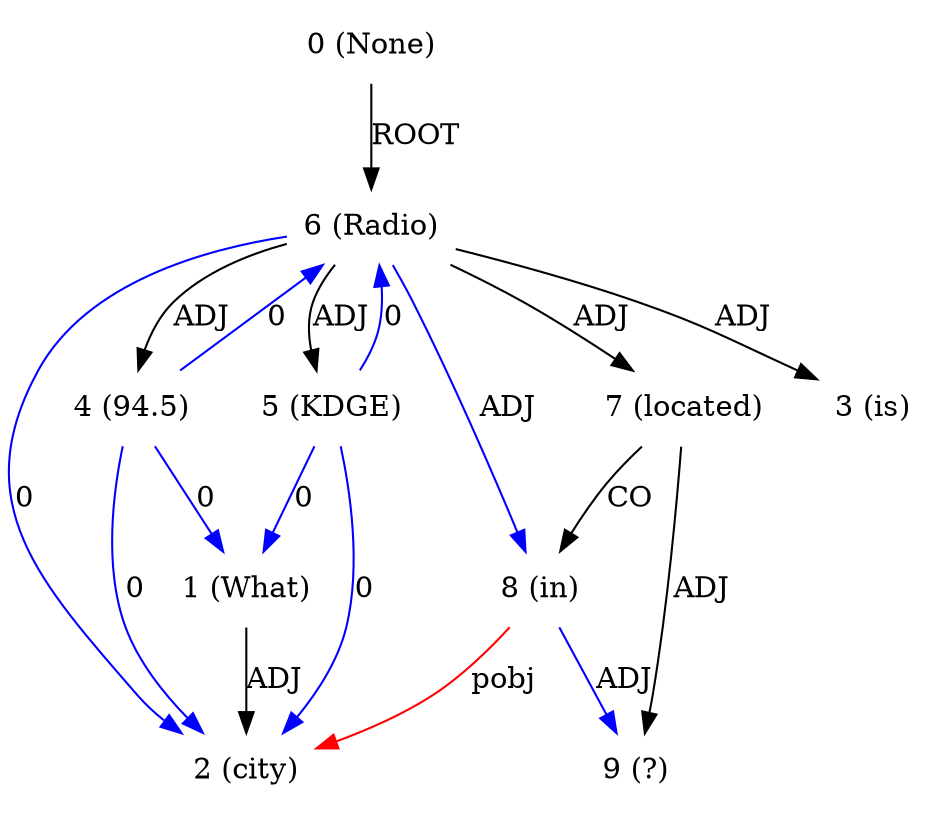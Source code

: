 digraph G{
edge [dir=forward]
node [shape=plaintext]

0 [label="0 (None)"]
0 -> 6 [label="ROOT"]
1 [label="1 (What)"]
1 -> 2 [label="ADJ"]
2 [label="2 (city)"]
8 -> 2 [label="pobj", color="red"]
3 [label="3 (is)"]
4 [label="4 (94.5)"]
4 -> 2 [label="0", color="blue"]
4 -> 6 [label="0", color="blue"]
4 -> 1 [label="0", color="blue"]
5 [label="5 (KDGE)"]
5 -> 1 [label="0", color="blue"]
5 -> 6 [label="0", color="blue"]
5 -> 2 [label="0", color="blue"]
6 [label="6 (Radio)"]
6 -> 2 [label="0", color="blue"]
6 -> 3 [label="ADJ"]
6 -> 4 [label="ADJ"]
6 -> 5 [label="ADJ"]
6 -> 7 [label="ADJ"]
6 -> 8 [label="ADJ", color="blue"]
7 [label="7 (located)"]
7 -> 9 [label="ADJ"]
7 -> 8 [label="CO"]
8 [label="8 (in)"]
8 -> 9 [label="ADJ", color="blue"]
9 [label="9 (?)"]
}
